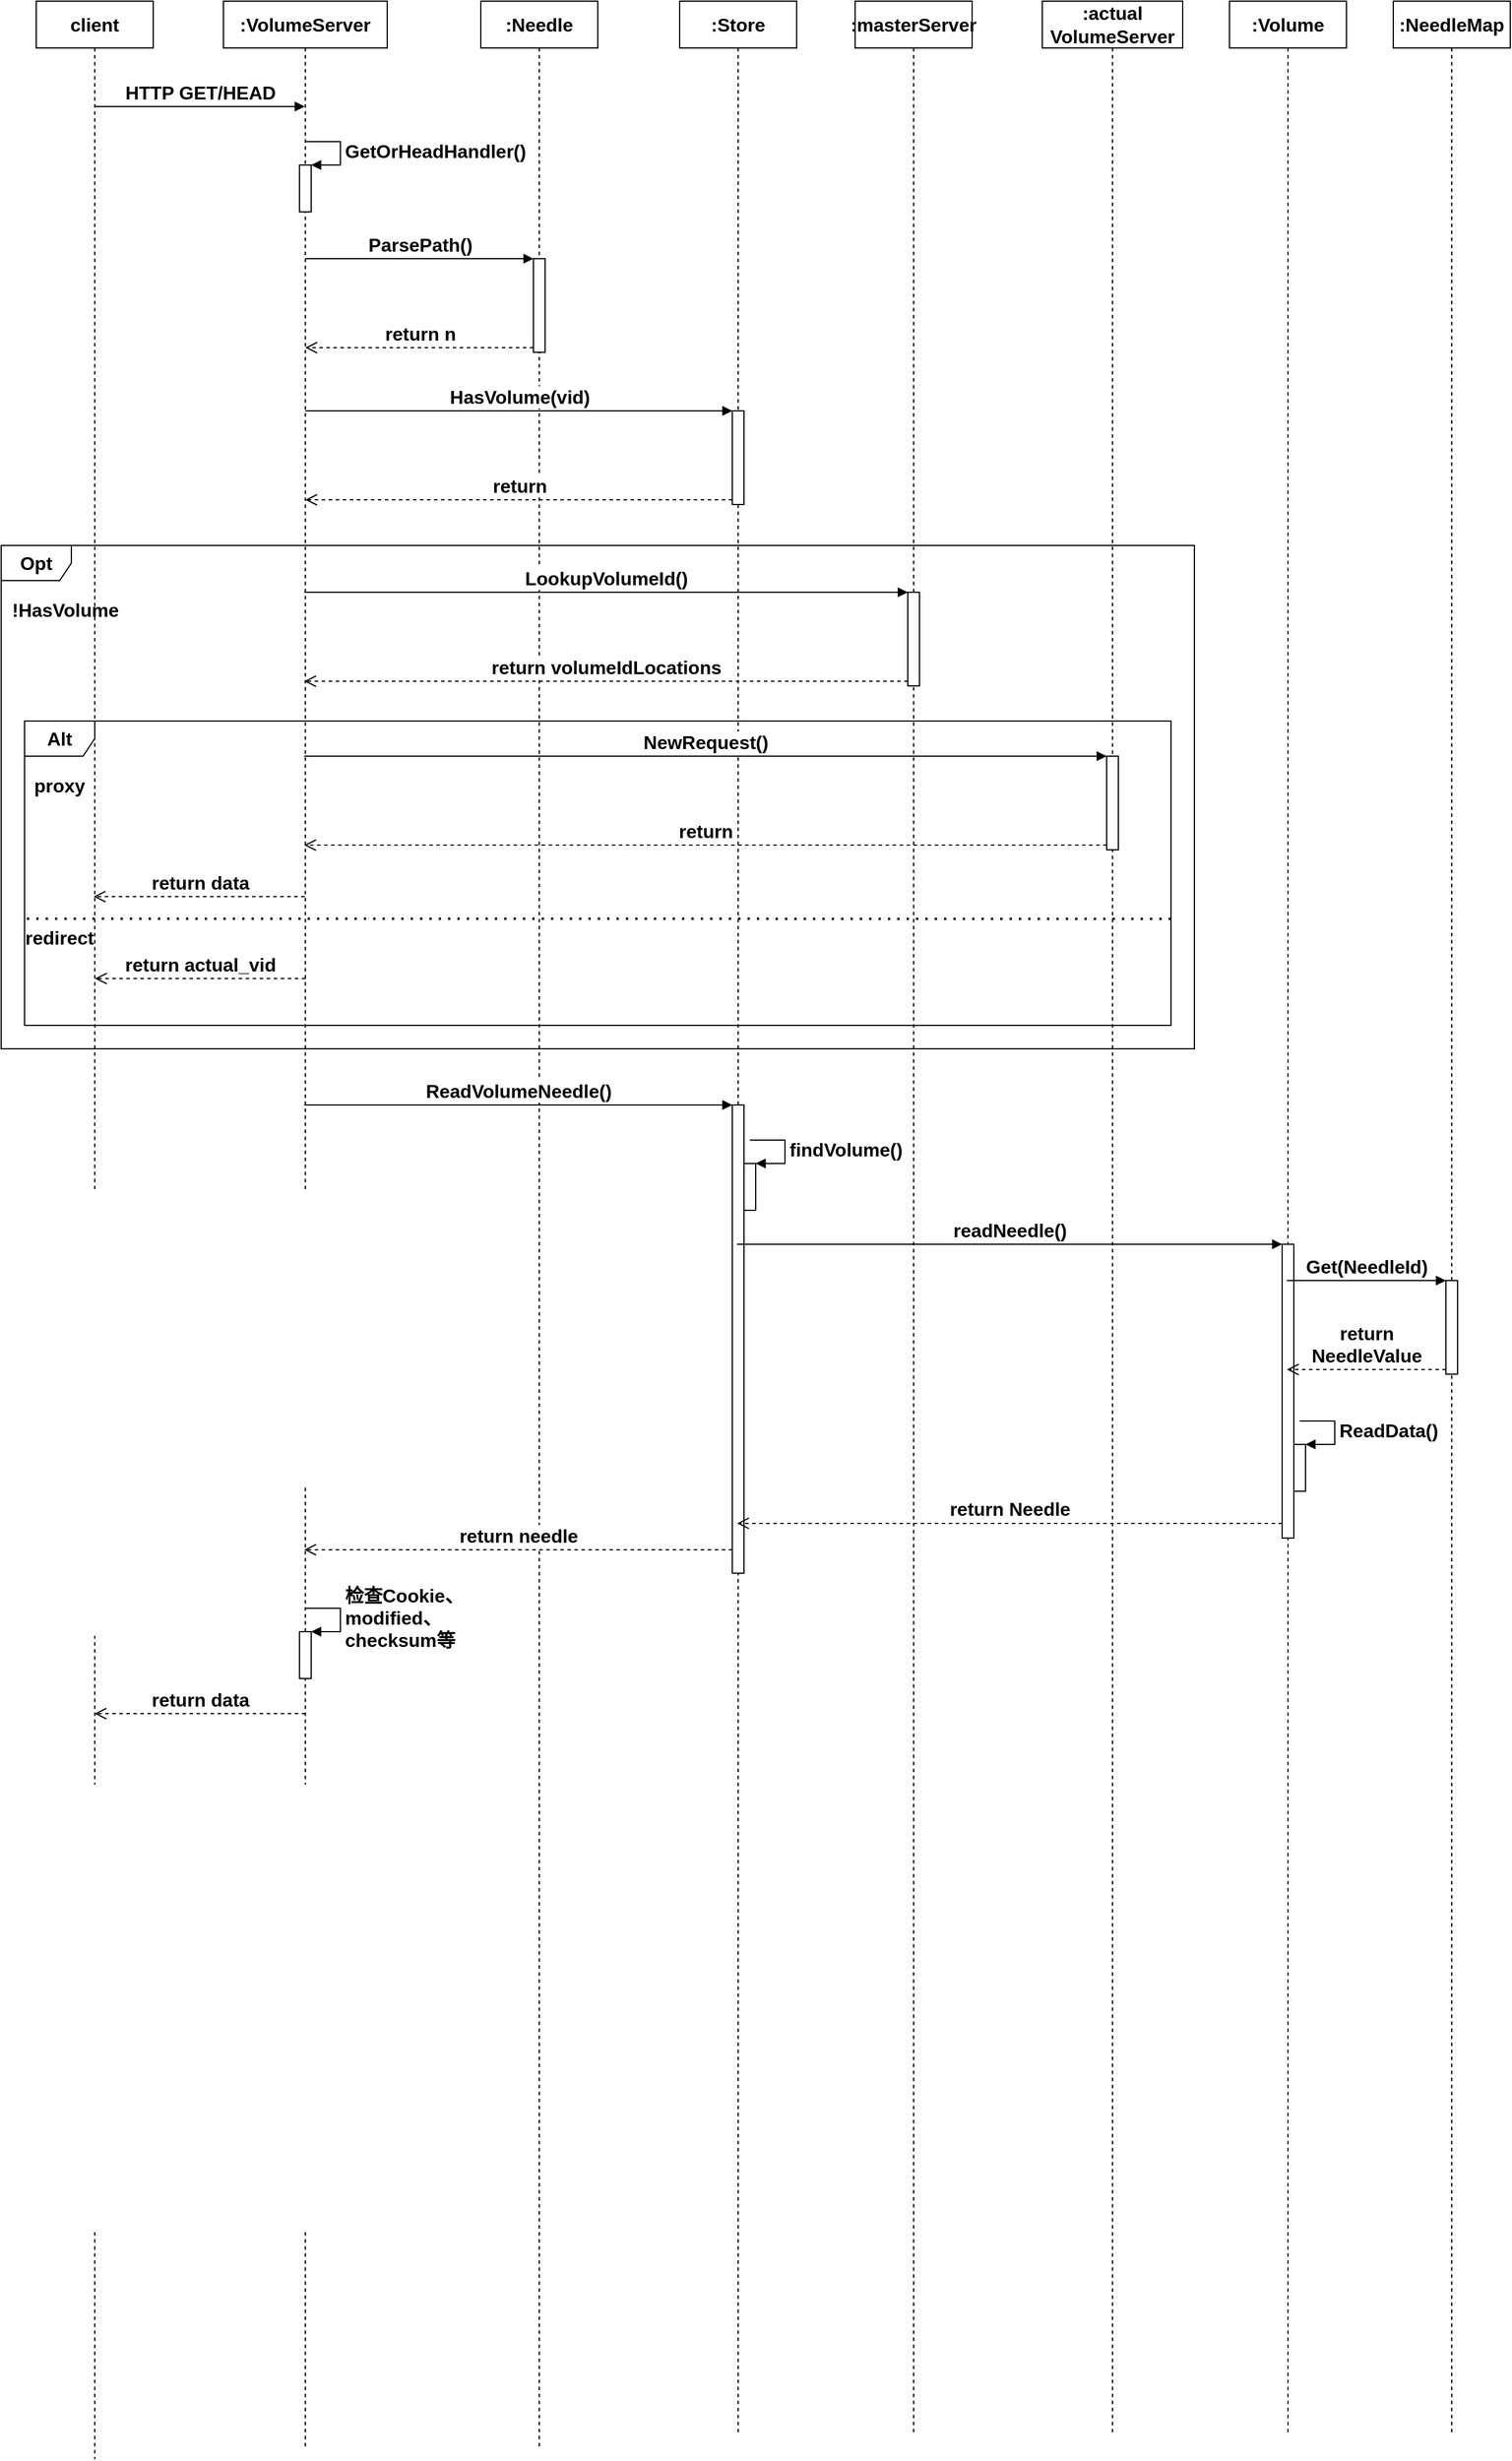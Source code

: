 <mxfile version="17.1.0" type="github">
  <diagram id="ZUv0kWveBhRgq61k_FSB" name="GET handler">
    <mxGraphModel dx="2377" dy="1187" grid="1" gridSize="10" guides="1" tooltips="1" connect="1" arrows="1" fold="1" page="1" pageScale="1" pageWidth="827" pageHeight="1169" background="none" math="0" shadow="0">
      <root>
        <mxCell id="0" />
        <mxCell id="1" parent="0" />
        <mxCell id="A5UkUH_RqDgsUybbbhkv-34" value="Alt" style="shape=umlFrame;whiteSpace=wrap;html=1;fontSize=16;fontStyle=1" parent="1" vertex="1">
          <mxGeometry x="30" y="655" width="980" height="260" as="geometry" />
        </mxCell>
        <mxCell id="A5UkUH_RqDgsUybbbhkv-2" value="client" style="shape=umlLifeline;perimeter=lifelinePerimeter;whiteSpace=wrap;html=1;container=1;collapsible=0;recursiveResize=0;outlineConnect=0;fontSize=16;fontStyle=1" parent="1" vertex="1">
          <mxGeometry x="40" y="40" width="100" height="2100" as="geometry" />
        </mxCell>
        <mxCell id="mglZLB-PgXWjHyMi0s8r-18" value="Opt" style="shape=umlFrame;whiteSpace=wrap;html=1;fontSize=16;fontStyle=1" vertex="1" parent="A5UkUH_RqDgsUybbbhkv-2">
          <mxGeometry x="-30" y="465" width="1020" height="430" as="geometry" />
        </mxCell>
        <mxCell id="mglZLB-PgXWjHyMi0s8r-19" value="!HasVolume" style="text;html=1;strokeColor=none;fillColor=none;align=center;verticalAlign=middle;whiteSpace=wrap;rounded=0;fontSize=16;fontStyle=1" vertex="1" parent="A5UkUH_RqDgsUybbbhkv-2">
          <mxGeometry x="-30" y="505" width="110" height="30" as="geometry" />
        </mxCell>
        <mxCell id="A5UkUH_RqDgsUybbbhkv-3" value=":VolumeServer" style="shape=umlLifeline;perimeter=lifelinePerimeter;whiteSpace=wrap;html=1;container=1;collapsible=0;recursiveResize=0;outlineConnect=0;fontSize=16;fontStyle=1" parent="1" vertex="1">
          <mxGeometry x="200" y="40" width="140" height="2090" as="geometry" />
        </mxCell>
        <mxCell id="A5UkUH_RqDgsUybbbhkv-9" value="" style="html=1;points=[];perimeter=orthogonalPerimeter;fontSize=16;fontStyle=1" parent="A5UkUH_RqDgsUybbbhkv-3" vertex="1">
          <mxGeometry x="65" y="140" width="10" height="40" as="geometry" />
        </mxCell>
        <mxCell id="A5UkUH_RqDgsUybbbhkv-10" value="GetOrHeadHandler()" style="edgeStyle=orthogonalEdgeStyle;html=1;align=left;spacingLeft=2;endArrow=block;rounded=0;entryX=1;entryY=0;fontSize=16;fontStyle=1" parent="A5UkUH_RqDgsUybbbhkv-3" target="A5UkUH_RqDgsUybbbhkv-9" edge="1">
          <mxGeometry relative="1" as="geometry">
            <mxPoint x="70" y="120" as="sourcePoint" />
            <Array as="points">
              <mxPoint x="100" y="120" />
            </Array>
          </mxGeometry>
        </mxCell>
        <mxCell id="A5UkUH_RqDgsUybbbhkv-33" value="return actual_vid" style="html=1;verticalAlign=bottom;endArrow=open;dashed=1;endSize=8;rounded=0;fontSize=16;fontStyle=1" parent="A5UkUH_RqDgsUybbbhkv-3" edge="1">
          <mxGeometry relative="1" as="geometry">
            <mxPoint x="70" y="835" as="sourcePoint" />
            <mxPoint x="-109.833" y="835" as="targetPoint" />
          </mxGeometry>
        </mxCell>
        <mxCell id="mglZLB-PgXWjHyMi0s8r-15" value="" style="html=1;points=[];perimeter=orthogonalPerimeter;fontSize=16;fontStyle=1" vertex="1" parent="A5UkUH_RqDgsUybbbhkv-3">
          <mxGeometry x="65" y="1393" width="10" height="40" as="geometry" />
        </mxCell>
        <mxCell id="mglZLB-PgXWjHyMi0s8r-16" value="检查Cookie、&lt;br style=&quot;font-size: 16px;&quot;&gt;modified、&lt;br style=&quot;font-size: 16px;&quot;&gt;checksum等" style="edgeStyle=orthogonalEdgeStyle;html=1;align=left;spacingLeft=2;endArrow=block;rounded=0;entryX=1;entryY=0;fontSize=16;fontStyle=1" edge="1" target="mglZLB-PgXWjHyMi0s8r-15" parent="A5UkUH_RqDgsUybbbhkv-3">
          <mxGeometry relative="1" as="geometry">
            <mxPoint x="70" y="1373" as="sourcePoint" />
            <Array as="points">
              <mxPoint x="100" y="1373" />
            </Array>
          </mxGeometry>
        </mxCell>
        <mxCell id="mglZLB-PgXWjHyMi0s8r-17" value="return data" style="html=1;verticalAlign=bottom;endArrow=open;dashed=1;endSize=8;rounded=0;fontSize=16;fontStyle=1" edge="1" parent="A5UkUH_RqDgsUybbbhkv-3">
          <mxGeometry relative="1" as="geometry">
            <mxPoint x="70" y="1463" as="sourcePoint" />
            <mxPoint x="-110.167" y="1463" as="targetPoint" />
          </mxGeometry>
        </mxCell>
        <mxCell id="A5UkUH_RqDgsUybbbhkv-7" value="HTTP GET/HEAD" style="html=1;verticalAlign=bottom;endArrow=block;rounded=0;fontSize=16;fontStyle=1" parent="1" target="A5UkUH_RqDgsUybbbhkv-3" edge="1">
          <mxGeometry width="80" relative="1" as="geometry">
            <mxPoint x="90" y="130" as="sourcePoint" />
            <mxPoint x="170" y="130" as="targetPoint" />
          </mxGeometry>
        </mxCell>
        <mxCell id="A5UkUH_RqDgsUybbbhkv-11" value=":Needle" style="shape=umlLifeline;perimeter=lifelinePerimeter;whiteSpace=wrap;html=1;container=1;collapsible=0;recursiveResize=0;outlineConnect=0;fontSize=16;fontStyle=1" parent="1" vertex="1">
          <mxGeometry x="420" y="40" width="100" height="2090" as="geometry" />
        </mxCell>
        <mxCell id="A5UkUH_RqDgsUybbbhkv-12" value="" style="html=1;points=[];perimeter=orthogonalPerimeter;fontSize=16;fontStyle=1" parent="A5UkUH_RqDgsUybbbhkv-11" vertex="1">
          <mxGeometry x="45" y="220" width="10" height="80" as="geometry" />
        </mxCell>
        <mxCell id="A5UkUH_RqDgsUybbbhkv-13" value="ParsePath()" style="html=1;verticalAlign=bottom;endArrow=block;entryX=0;entryY=0;rounded=0;fontSize=16;fontStyle=1" parent="1" source="A5UkUH_RqDgsUybbbhkv-3" target="A5UkUH_RqDgsUybbbhkv-12" edge="1">
          <mxGeometry relative="1" as="geometry">
            <mxPoint x="370" y="260" as="sourcePoint" />
          </mxGeometry>
        </mxCell>
        <mxCell id="A5UkUH_RqDgsUybbbhkv-14" value="return n" style="html=1;verticalAlign=bottom;endArrow=open;dashed=1;endSize=8;exitX=0;exitY=0.95;rounded=0;fontSize=16;fontStyle=1" parent="1" source="A5UkUH_RqDgsUybbbhkv-12" target="A5UkUH_RqDgsUybbbhkv-3" edge="1">
          <mxGeometry relative="1" as="geometry">
            <mxPoint x="390" y="336" as="targetPoint" />
          </mxGeometry>
        </mxCell>
        <mxCell id="A5UkUH_RqDgsUybbbhkv-16" value=":Store" style="shape=umlLifeline;perimeter=lifelinePerimeter;whiteSpace=wrap;html=1;container=1;collapsible=0;recursiveResize=0;outlineConnect=0;fontSize=16;fontStyle=1" parent="1" vertex="1">
          <mxGeometry x="590" y="40" width="100" height="2080" as="geometry" />
        </mxCell>
        <mxCell id="A5UkUH_RqDgsUybbbhkv-17" value="" style="html=1;points=[];perimeter=orthogonalPerimeter;fontSize=16;fontStyle=1" parent="A5UkUH_RqDgsUybbbhkv-16" vertex="1">
          <mxGeometry x="45" y="350" width="10" height="80" as="geometry" />
        </mxCell>
        <mxCell id="A5UkUH_RqDgsUybbbhkv-38" value="" style="html=1;points=[];perimeter=orthogonalPerimeter;fontSize=16;fontStyle=1" parent="A5UkUH_RqDgsUybbbhkv-16" vertex="1">
          <mxGeometry x="45" y="943" width="10" height="400" as="geometry" />
        </mxCell>
        <mxCell id="mglZLB-PgXWjHyMi0s8r-2" value="" style="html=1;points=[];perimeter=orthogonalPerimeter;fontSize=16;fontStyle=1" vertex="1" parent="A5UkUH_RqDgsUybbbhkv-16">
          <mxGeometry x="55" y="993" width="10" height="40" as="geometry" />
        </mxCell>
        <mxCell id="mglZLB-PgXWjHyMi0s8r-3" value="findVolume()" style="edgeStyle=orthogonalEdgeStyle;html=1;align=left;spacingLeft=2;endArrow=block;rounded=0;entryX=1;entryY=0;fontSize=16;fontStyle=1" edge="1" target="mglZLB-PgXWjHyMi0s8r-2" parent="A5UkUH_RqDgsUybbbhkv-16">
          <mxGeometry relative="1" as="geometry">
            <mxPoint x="60" y="973" as="sourcePoint" />
            <Array as="points">
              <mxPoint x="90" y="973" />
            </Array>
          </mxGeometry>
        </mxCell>
        <mxCell id="A5UkUH_RqDgsUybbbhkv-18" value="HasVolume(vid)" style="html=1;verticalAlign=bottom;endArrow=block;entryX=0;entryY=0;rounded=0;fontSize=16;fontStyle=1" parent="1" target="A5UkUH_RqDgsUybbbhkv-17" edge="1">
          <mxGeometry relative="1" as="geometry">
            <mxPoint x="270" y="390" as="sourcePoint" />
          </mxGeometry>
        </mxCell>
        <mxCell id="A5UkUH_RqDgsUybbbhkv-19" value="return" style="html=1;verticalAlign=bottom;endArrow=open;dashed=1;endSize=8;exitX=0;exitY=0.95;rounded=0;fontSize=16;fontStyle=1" parent="1" source="A5UkUH_RqDgsUybbbhkv-17" edge="1">
          <mxGeometry relative="1" as="geometry">
            <mxPoint x="270" y="466" as="targetPoint" />
          </mxGeometry>
        </mxCell>
        <mxCell id="A5UkUH_RqDgsUybbbhkv-23" value=":masterServer" style="shape=umlLifeline;perimeter=lifelinePerimeter;whiteSpace=wrap;html=1;container=1;collapsible=0;recursiveResize=0;outlineConnect=0;fontSize=16;fontStyle=1" parent="1" vertex="1">
          <mxGeometry x="740" y="40" width="100" height="2080" as="geometry" />
        </mxCell>
        <mxCell id="A5UkUH_RqDgsUybbbhkv-24" value="" style="html=1;points=[];perimeter=orthogonalPerimeter;fontSize=16;fontStyle=1" parent="A5UkUH_RqDgsUybbbhkv-23" vertex="1">
          <mxGeometry x="45" y="505" width="10" height="80" as="geometry" />
        </mxCell>
        <mxCell id="A5UkUH_RqDgsUybbbhkv-25" value="LookupVolumeId()" style="html=1;verticalAlign=bottom;endArrow=block;entryX=0;entryY=0;rounded=0;fontSize=16;fontStyle=1" parent="1" target="A5UkUH_RqDgsUybbbhkv-24" edge="1">
          <mxGeometry relative="1" as="geometry">
            <mxPoint x="269.071" y="545" as="sourcePoint" />
          </mxGeometry>
        </mxCell>
        <mxCell id="A5UkUH_RqDgsUybbbhkv-26" value="return volumeIdLocations" style="html=1;verticalAlign=bottom;endArrow=open;dashed=1;endSize=8;exitX=0;exitY=0.95;rounded=0;fontSize=16;fontStyle=1" parent="1" source="A5UkUH_RqDgsUybbbhkv-24" edge="1">
          <mxGeometry relative="1" as="geometry">
            <mxPoint x="269.071" y="621" as="targetPoint" />
          </mxGeometry>
        </mxCell>
        <mxCell id="A5UkUH_RqDgsUybbbhkv-27" value=":actual&lt;br style=&quot;font-size: 16px;&quot;&gt;VolumeServer" style="shape=umlLifeline;perimeter=lifelinePerimeter;whiteSpace=wrap;html=1;container=1;collapsible=0;recursiveResize=0;outlineConnect=0;fontSize=16;fontStyle=1" parent="1" vertex="1">
          <mxGeometry x="900" y="40" width="120" height="2080" as="geometry" />
        </mxCell>
        <mxCell id="A5UkUH_RqDgsUybbbhkv-28" value="" style="html=1;points=[];perimeter=orthogonalPerimeter;fontSize=16;fontStyle=1" parent="A5UkUH_RqDgsUybbbhkv-27" vertex="1">
          <mxGeometry x="55" y="645" width="10" height="80" as="geometry" />
        </mxCell>
        <mxCell id="A5UkUH_RqDgsUybbbhkv-36" value="proxy" style="text;html=1;strokeColor=none;fillColor=none;align=center;verticalAlign=middle;whiteSpace=wrap;rounded=0;fontSize=16;fontStyle=1" parent="A5UkUH_RqDgsUybbbhkv-27" vertex="1">
          <mxGeometry x="-870" y="655" width="60" height="30" as="geometry" />
        </mxCell>
        <mxCell id="A5UkUH_RqDgsUybbbhkv-37" value="redirect" style="text;html=1;strokeColor=none;fillColor=none;align=center;verticalAlign=middle;whiteSpace=wrap;rounded=0;fontSize=16;fontStyle=1" parent="A5UkUH_RqDgsUybbbhkv-27" vertex="1">
          <mxGeometry x="-870" y="785" width="60" height="30" as="geometry" />
        </mxCell>
        <mxCell id="A5UkUH_RqDgsUybbbhkv-29" value="NewRequest()" style="html=1;verticalAlign=bottom;endArrow=block;entryX=0;entryY=0;rounded=0;fontSize=16;fontStyle=1" parent="1" target="A5UkUH_RqDgsUybbbhkv-28" edge="1">
          <mxGeometry relative="1" as="geometry">
            <mxPoint x="269.071" y="685" as="sourcePoint" />
          </mxGeometry>
        </mxCell>
        <mxCell id="A5UkUH_RqDgsUybbbhkv-30" value="return" style="html=1;verticalAlign=bottom;endArrow=open;dashed=1;endSize=8;exitX=0;exitY=0.95;rounded=0;fontSize=16;fontStyle=1" parent="1" source="A5UkUH_RqDgsUybbbhkv-28" edge="1">
          <mxGeometry relative="1" as="geometry">
            <mxPoint x="269.071" y="761" as="targetPoint" />
          </mxGeometry>
        </mxCell>
        <mxCell id="A5UkUH_RqDgsUybbbhkv-31" value="return data" style="html=1;verticalAlign=bottom;endArrow=open;dashed=1;endSize=8;rounded=0;fontSize=16;fontStyle=1" parent="1" edge="1">
          <mxGeometry relative="1" as="geometry">
            <mxPoint x="269.5" y="805" as="sourcePoint" />
            <mxPoint x="89.071" y="805" as="targetPoint" />
            <Array as="points">
              <mxPoint x="220" y="805" />
            </Array>
          </mxGeometry>
        </mxCell>
        <mxCell id="A5UkUH_RqDgsUybbbhkv-35" value="" style="endArrow=none;dashed=1;html=1;dashPattern=1 3;strokeWidth=2;rounded=0;fontSize=16;entryX=0;entryY=0.457;entryDx=0;entryDy=0;entryPerimeter=0;fontStyle=1" parent="1" edge="1">
          <mxGeometry width="50" height="50" relative="1" as="geometry">
            <mxPoint x="1010" y="824" as="sourcePoint" />
            <mxPoint x="30" y="823.82" as="targetPoint" />
          </mxGeometry>
        </mxCell>
        <mxCell id="A5UkUH_RqDgsUybbbhkv-39" value="ReadVolumeNeedle()" style="html=1;verticalAlign=bottom;endArrow=block;entryX=0;entryY=0;rounded=0;fontSize=16;fontStyle=1" parent="1" target="A5UkUH_RqDgsUybbbhkv-38" edge="1">
          <mxGeometry relative="1" as="geometry">
            <mxPoint x="269.071" y="983.0" as="sourcePoint" />
          </mxGeometry>
        </mxCell>
        <mxCell id="A5UkUH_RqDgsUybbbhkv-40" value="return needle" style="html=1;verticalAlign=bottom;endArrow=open;dashed=1;endSize=8;exitX=0;exitY=0.95;rounded=0;fontSize=16;fontStyle=1" parent="1" source="A5UkUH_RqDgsUybbbhkv-38" edge="1">
          <mxGeometry relative="1" as="geometry">
            <mxPoint x="269.071" y="1363.0" as="targetPoint" />
          </mxGeometry>
        </mxCell>
        <mxCell id="mglZLB-PgXWjHyMi0s8r-1" value=":Volume" style="shape=umlLifeline;perimeter=lifelinePerimeter;whiteSpace=wrap;html=1;container=1;collapsible=0;recursiveResize=0;outlineConnect=0;fontSize=16;fontStyle=1" vertex="1" parent="1">
          <mxGeometry x="1060" y="40" width="100" height="2080" as="geometry" />
        </mxCell>
        <mxCell id="mglZLB-PgXWjHyMi0s8r-4" value="" style="html=1;points=[];perimeter=orthogonalPerimeter;fontSize=16;fontStyle=1" vertex="1" parent="mglZLB-PgXWjHyMi0s8r-1">
          <mxGeometry x="45" y="1062" width="10" height="251" as="geometry" />
        </mxCell>
        <mxCell id="mglZLB-PgXWjHyMi0s8r-13" value="" style="html=1;points=[];perimeter=orthogonalPerimeter;fontSize=16;fontStyle=1" vertex="1" parent="mglZLB-PgXWjHyMi0s8r-1">
          <mxGeometry x="55" y="1233" width="10" height="40" as="geometry" />
        </mxCell>
        <mxCell id="mglZLB-PgXWjHyMi0s8r-14" value="ReadData()" style="edgeStyle=orthogonalEdgeStyle;html=1;align=left;spacingLeft=2;endArrow=block;rounded=0;entryX=1;entryY=0;fontSize=16;fontStyle=1" edge="1" target="mglZLB-PgXWjHyMi0s8r-13" parent="mglZLB-PgXWjHyMi0s8r-1">
          <mxGeometry relative="1" as="geometry">
            <mxPoint x="60" y="1213" as="sourcePoint" />
            <Array as="points">
              <mxPoint x="90" y="1213" />
            </Array>
          </mxGeometry>
        </mxCell>
        <mxCell id="mglZLB-PgXWjHyMi0s8r-5" value="readNeedle()" style="html=1;verticalAlign=bottom;endArrow=block;entryX=0;entryY=0;rounded=0;fontSize=16;fontStyle=1" edge="1" target="mglZLB-PgXWjHyMi0s8r-4" parent="1">
          <mxGeometry relative="1" as="geometry">
            <mxPoint x="639.071" y="1102.0" as="sourcePoint" />
          </mxGeometry>
        </mxCell>
        <mxCell id="mglZLB-PgXWjHyMi0s8r-6" value="return Needle" style="html=1;verticalAlign=bottom;endArrow=open;dashed=1;endSize=8;exitX=0;exitY=0.95;rounded=0;fontSize=16;fontStyle=1" edge="1" source="mglZLB-PgXWjHyMi0s8r-4" parent="1">
          <mxGeometry relative="1" as="geometry">
            <mxPoint x="639.071" y="1340.45" as="targetPoint" />
          </mxGeometry>
        </mxCell>
        <mxCell id="mglZLB-PgXWjHyMi0s8r-8" value=":NeedleMap" style="shape=umlLifeline;perimeter=lifelinePerimeter;whiteSpace=wrap;html=1;container=1;collapsible=0;recursiveResize=0;outlineConnect=0;fontSize=16;fontStyle=1" vertex="1" parent="1">
          <mxGeometry x="1200" y="40" width="100" height="2080" as="geometry" />
        </mxCell>
        <mxCell id="mglZLB-PgXWjHyMi0s8r-9" value="" style="html=1;points=[];perimeter=orthogonalPerimeter;fontSize=16;fontStyle=1" vertex="1" parent="mglZLB-PgXWjHyMi0s8r-8">
          <mxGeometry x="45" y="1093" width="10" height="80" as="geometry" />
        </mxCell>
        <mxCell id="mglZLB-PgXWjHyMi0s8r-10" value="Get(NeedleId)" style="html=1;verticalAlign=bottom;endArrow=block;entryX=0;entryY=0;rounded=0;fontSize=16;fontStyle=1" edge="1" target="mglZLB-PgXWjHyMi0s8r-9" parent="1">
          <mxGeometry relative="1" as="geometry">
            <mxPoint x="1109.071" y="1133" as="sourcePoint" />
          </mxGeometry>
        </mxCell>
        <mxCell id="mglZLB-PgXWjHyMi0s8r-11" value="return &lt;br&gt;NeedleValue" style="html=1;verticalAlign=bottom;endArrow=open;dashed=1;endSize=8;exitX=0;exitY=0.95;rounded=0;fontSize=16;fontStyle=1" edge="1" source="mglZLB-PgXWjHyMi0s8r-9" parent="1">
          <mxGeometry relative="1" as="geometry">
            <mxPoint x="1109.071" y="1209" as="targetPoint" />
          </mxGeometry>
        </mxCell>
      </root>
    </mxGraphModel>
  </diagram>
</mxfile>
